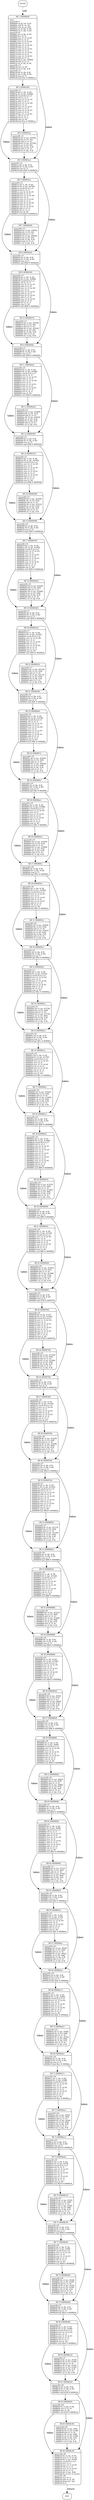 digraph main{
node [shape=Mrecord, labeljust=l, fontsize=10];
	"0" [label="ENTRY"]
	"0" -> "1" [label="call", style=dashed, weight=2];
	"1" [label="{BB 1 (000080d8) | main:\lsparse28.c:7\l000080d8    str fp, [sp, #-4]!\l000080dc    add fp, sp, #0\l000080e0    sub sp, sp, #20\l000080e4    str r0, [fp, #-16]\l000080e8    str r1, [fp, #-20]\lsparse28.c:9\l000080ec    ldr r2, [fp, #-16]\l000080f0    mov r3, r2\l000080f4    mov r3, r3, lsl #6\l000080f8    add r3, r3, r2\l000080fc    mov r3, r3, lsl #6\l00008100    add r3, r3, r2\l00008104    mov r3, r3, lsl #2\l00008108    add r3, r3, r2\l0000810c    mov r3, r3, lsl #2\l00008110    add r3, r3, r2\l00008114    mov r2, r3, lsl #2\l00008118    add r3, r3, r2\l0000811c    mov r2, r3, lsl #2\l00008120    add r2, r3, r2\l00008124    ldr r3, [pc, #2864]\l00008128    add r3, r2, r3\l0000812c    str r3, [fp, #-16]\lsparse28.c:10\l00008130    mov r3, #0\l00008134    str r3, [fp, #-8]\lsparse28.c:11\l00008138    ldr r2, [fp, #-8]\l0000813c    ldr r3, [fp, #-20]\l00008140    cmp r2, r3\l00008144    bge 81ac    # 000081ac\l }"]
	"1" -> "2" [weight=4];
	"1" -> "3" [label="taken", weight=3];
	"2" [label="{BB 2 (00008148) | sparse28.c:11\l00008148    ldr r1, [fp, #-16]\l0000814c    ldr r3, [pc, #2828]\l00008150    umull r0,r3,r1,r3\l00008154    rsb r2, r3, r1\l00008158    mov r2, r2, lsr #1\l0000815c    add r3, r3, r2\l00008160    mov r2, r3, lsr #6\l00008164    mov r3, r2\l00008168    mov r3, r3, lsl #1\l0000816c    add r3, r3, r2\l00008170    mov r0, r3, lsl #3\l00008174    add r3, r3, r0\l00008178    mov r3, r3, lsl #2\l0000817c    rsb r3, r2, r3\l00008180    rsb r2, r3, r1\l00008184    cmp r2, #0\l00008188    bne 81ac    # 000081ac\l }"]
	"2" -> "4" [weight=4];
	"2" -> "3" [label="taken", weight=3];
	"3" [label="{BB 3 (000081ac) | sparse28.c:12\l000081ac    ldr r2, [fp, #-8]\l000081b0    ldr r3, [fp, #-20]\l000081b4    cmp r2, r3\l000081b8    bge 8220    # 00008220\l }"]
	"3" -> "5" [weight=4];
	"3" -> "6" [label="taken", weight=3];
	"4" [label="{BB 4 (0000818c) | sparse28.c:11\l0000818c    ldr r3, [pc, #2768]\l00008190    ldr r3, [r3, #0]\l00008194    add r2, r3, #1\l00008198    ldr r3, [pc, #2756]\l0000819c    str r2, [r3, #0]\l000081a0    ldr r3, [fp, #-8]\l000081a4    add r3, r3, #1\l000081a8    str r3, [fp, #-8]\l }"]
	"4" -> "3" [weight=4];
	"5" [label="{BB 5 (000081bc) | sparse28.c:12\l000081bc    ldr r1, [fp, #-16]\l000081c0    ldr r3, [pc, #2720]\l000081c4    umull r2,r3,r1,r3\l000081c8    rsb r2, r3, r1\l000081cc    mov r2, r2, lsr #1\l000081d0    add r3, r3, r2\l000081d4    mov r2, r3, lsr #6\l000081d8    mov r3, r2\l000081dc    mov r3, r3, lsl #1\l000081e0    add r3, r3, r2\l000081e4    mov r0, r3, lsl #4\l000081e8    add r3, r3, r0\l000081ec    mov r3, r3, lsl #1\l000081f0    add r3, r3, r2\l000081f4    rsb r2, r3, r1\l000081f8    cmp r2, #0\l000081fc    bne 8220    # 00008220\l }"]
	"5" -> "7" [weight=4];
	"5" -> "6" [label="taken", weight=3];
	"6" [label="{BB 6 (00008220) | sparse28.c:13\l00008220    ldr r2, [fp, #-8]\l00008224    ldr r3, [fp, #-20]\l00008228    cmp r2, r3\l0000822c    bge 8294    # 00008294\l }"]
	"6" -> "8" [weight=4];
	"6" -> "9" [label="taken", weight=3];
	"7" [label="{BB 7 (00008200) | sparse28.c:12\l00008200    ldr r3, [pc, #2652]\l00008204    ldr r3, [r3, #4]\l00008208    add r2, r3, #1\l0000820c    ldr r3, [pc, #2640]\l00008210    str r2, [r3, #4]\l00008214    ldr r3, [fp, #-8]\l00008218    add r3, r3, #1\l0000821c    str r3, [fp, #-8]\l }"]
	"7" -> "6" [weight=4];
	"8" [label="{BB 8 (00008230) | sparse28.c:13\l00008230    ldr r1, [fp, #-16]\l00008234    ldr r3, [pc, #2608]\l00008238    umull r0,r3,r1,r3\l0000823c    rsb r2, r3, r1\l00008240    mov r2, r2, lsr #1\l00008244    add r3, r3, r2\l00008248    mov r2, r3, lsr #6\l0000824c    mov r3, r2\l00008250    mov r3, r3, lsl #2\l00008254    add r3, r3, r2\l00008258    mov r0, r3, lsl #2\l0000825c    add r3, r3, r0\l00008260    mov r3, r3, lsl #2\l00008264    add r3, r3, r2\l00008268    rsb r2, r3, r1\l0000826c    cmp r2, #0\l00008270    bne 8294    # 00008294\l }"]
	"8" -> "10" [weight=4];
	"8" -> "9" [label="taken", weight=3];
	"9" [label="{BB 9 (00008294) | sparse28.c:14\l00008294    ldr r2, [fp, #-8]\l00008298    ldr r3, [fp, #-20]\l0000829c    cmp r2, r3\l000082a0    bge 8300    # 00008300\l }"]
	"9" -> "11" [weight=4];
	"9" -> "12" [label="taken", weight=3];
	"10" [label="{BB 10 (00008274) | sparse28.c:13\l00008274    ldr r3, [pc, #2536]\l00008278    ldr r3, [r3, #8]\l0000827c    add r2, r3, #1\l00008280    ldr r3, [pc, #2524]\l00008284    str r2, [r3, #8]\l00008288    ldr r3, [fp, #-8]\l0000828c    add r3, r3, #1\l00008290    str r3, [fp, #-8]\l }"]
	"10" -> "9" [weight=4];
	"11" [label="{BB 11 (000082a4) | sparse28.c:14\l000082a4    ldr r1, [fp, #-16]\l000082a8    ldr r3, [pc, #2496]\l000082ac    umull r2,r3,r1,r3\l000082b0    rsb r2, r3, r1\l000082b4    mov r2, r2, lsr #1\l000082b8    add r3, r3, r2\l000082bc    mov r2, r3, lsr #6\l000082c0    mov r3, r2\l000082c4    mov r3, r3, lsl #1\l000082c8    add r3, r3, r2\l000082cc    mov r3, r3, lsl #5\l000082d0    add r3, r3, r2\l000082d4    rsb r2, r3, r1\l000082d8    cmp r2, #0\l000082dc    bne 8300    # 00008300\l }"]
	"11" -> "13" [weight=4];
	"11" -> "12" [label="taken", weight=3];
	"12" [label="{BB 12 (00008300) | sparse28.c:15\l00008300    ldr r2, [fp, #-8]\l00008304    ldr r3, [fp, #-20]\l00008308    cmp r2, r3\l0000830c    bge 8368    # 00008368\l }"]
	"12" -> "14" [weight=4];
	"12" -> "15" [label="taken", weight=3];
	"13" [label="{BB 13 (000082e0) | sparse28.c:14\l000082e0    ldr r3, [pc, #2428]\l000082e4    ldr r3, [r3, #12]\l000082e8    add r2, r3, #1\l000082ec    ldr r3, [pc, #2416]\l000082f0    str r2, [r3, #12]\l000082f4    ldr r3, [fp, #-8]\l000082f8    add r3, r3, #1\l000082fc    str r3, [fp, #-8]\l }"]
	"13" -> "12" [weight=4];
	"14" [label="{BB 14 (00008310) | sparse28.c:15\l00008310    ldr r1, [fp, #-16]\l00008314    ldr r3, [pc, #2392]\l00008318    umull r0,r3,r1,r3\l0000831c    mov r2, r3, lsr #6\l00008320    mov r3, r2\l00008324    mov r3, r3, lsl #2\l00008328    add r3, r3, r2\l0000832c    mov r3, r3, lsl #1\l00008330    add r3, r3, r2\l00008334    mov r3, r3, lsl #3\l00008338    add r3, r3, r2\l0000833c    rsb r2, r3, r1\l00008340    cmp r2, #0\l00008344    bne 8368    # 00008368\l }"]
	"14" -> "16" [weight=4];
	"14" -> "15" [label="taken", weight=3];
	"15" [label="{BB 15 (00008368) | sparse28.c:16\l00008368    ldr r2, [fp, #-8]\l0000836c    ldr r3, [fp, #-20]\l00008370    cmp r2, r3\l00008374    bge 83d0    # 000083d0\l }"]
	"15" -> "17" [weight=4];
	"15" -> "18" [label="taken", weight=3];
	"16" [label="{BB 16 (00008348) | sparse28.c:15\l00008348    ldr r3, [pc, #2324]\l0000834c    ldr r3, [r3, #16]\l00008350    add r2, r3, #1\l00008354    ldr r3, [pc, #2312]\l00008358    str r2, [r3, #16]\l0000835c    ldr r3, [fp, #-8]\l00008360    add r3, r3, #1\l00008364    str r3, [fp, #-8]\l }"]
	"16" -> "15" [weight=4];
	"17" [label="{BB 17 (00008378) | sparse28.c:16\l00008378    ldr r1, [fp, #-16]\l0000837c    ldr r3, [pc, #2292]\l00008380    umull r2,r3,r1,r3\l00008384    mov r2, r3, lsr #4\l00008388    mov r3, r2\l0000838c    mov r3, r3, lsl #2\l00008390    add r3, r3, r2\l00008394    mov r3, r3, lsl #3\l00008398    add r3, r3, r2\l0000839c    mov r3, r3, lsl #1\l000083a0    add r3, r3, r2\l000083a4    rsb r2, r3, r1\l000083a8    cmp r2, #0\l000083ac    bne 83d0    # 000083d0\l }"]
	"17" -> "19" [weight=4];
	"17" -> "18" [label="taken", weight=3];
	"18" [label="{BB 18 (000083d0) | sparse28.c:17\l000083d0    ldr r2, [fp, #-8]\l000083d4    ldr r3, [fp, #-20]\l000083d8    cmp r2, r3\l000083dc    bge 8430    # 00008430\l }"]
	"18" -> "20" [weight=4];
	"18" -> "21" [label="taken", weight=3];
	"19" [label="{BB 19 (000083b0) | sparse28.c:16\l000083b0    ldr r3, [pc, #2220]\l000083b4    ldr r3, [r3, #20]\l000083b8    add r2, r3, #1\l000083bc    ldr r3, [pc, #2208]\l000083c0    str r2, [r3, #20]\l000083c4    ldr r3, [fp, #-8]\l000083c8    add r3, r3, #1\l000083cc    str r3, [fp, #-8]\l }"]
	"19" -> "18" [weight=4];
	"20" [label="{BB 20 (000083e0) | sparse28.c:17\l000083e0    ldr r1, [fp, #-16]\l000083e4    ldr r3, [pc, #2192]\l000083e8    umull r0,r3,r1,r3\l000083ec    mov r2, r3, lsr #6\l000083f0    mov r3, r2\l000083f4    mov r3, r3, lsl #2\l000083f8    add r3, r3, r2\l000083fc    mov r3, r3, lsl #4\l00008400    rsb r3, r2, r3\l00008404    rsb r2, r3, r1\l00008408    cmp r2, #0\l0000840c    bne 8430    # 00008430\l }"]
	"20" -> "22" [weight=4];
	"20" -> "21" [label="taken", weight=3];
	"21" [label="{BB 21 (00008430) | sparse28.c:18\l00008430    ldr r2, [fp, #-8]\l00008434    ldr r3, [fp, #-20]\l00008438    cmp r2, r3\l0000843c    bge 849c    # 0000849c\l }"]
	"21" -> "23" [weight=4];
	"21" -> "24" [label="taken", weight=3];
	"22" [label="{BB 22 (00008410) | sparse28.c:17\l00008410    ldr r3, [pc, #2124]\l00008414    ldr r3, [r3, #24]\l00008418    add r2, r3, #1\l0000841c    ldr r3, [pc, #2112]\l00008420    str r2, [r3, #24]\l00008424    ldr r3, [fp, #-8]\l00008428    add r3, r3, #1\l0000842c    str r3, [fp, #-8]\l }"]
	"22" -> "21" [weight=4];
	"23" [label="{BB 23 (00008440) | sparse28.c:18\l00008440    ldr r1, [fp, #-16]\l00008444    ldr r3, [pc, #2100]\l00008448    umull r2,r3,r1,r3\l0000844c    rsb r2, r3, r1\l00008450    mov r2, r2, lsr #1\l00008454    add r3, r3, r2\l00008458    mov r2, r3, lsr #6\l0000845c    mov r3, r2\l00008460    mov r3, r3, lsl #3\l00008464    add r3, r3, r2\l00008468    mov r3, r3, lsl #3\l0000846c    add r3, r3, r2\l00008470    rsb r2, r3, r1\l00008474    cmp r2, #0\l00008478    bne 849c    # 0000849c\l }"]
	"23" -> "25" [weight=4];
	"23" -> "24" [label="taken", weight=3];
	"24" [label="{BB 24 (0000849c) | sparse28.c:19\l0000849c    ldr r2, [fp, #-8]\l000084a0    ldr r3, [fp, #-20]\l000084a4    cmp r2, r3\l000084a8    bge 84fc    # 000084fc\l }"]
	"24" -> "26" [weight=4];
	"24" -> "27" [label="taken", weight=3];
	"25" [label="{BB 25 (0000847c) | sparse28.c:18\l0000847c    ldr r3, [pc, #2016]\l00008480    ldr r3, [r3, #28]\l00008484    add r2, r3, #1\l00008488    ldr r3, [pc, #2004]\l0000848c    str r2, [r3, #28]\l00008490    ldr r3, [fp, #-8]\l00008494    add r3, r3, #1\l00008498    str r3, [fp, #-8]\l }"]
	"25" -> "24" [weight=4];
	"26" [label="{BB 26 (000084ac) | sparse28.c:19\l000084ac    ldr r1, [fp, #-16]\l000084b0    ldr r3, [pc, #1996]\l000084b4    umull r0,r3,r1,r3\l000084b8    mov r2, r3, lsr #6\l000084bc    mov r3, r2\l000084c0    mov r3, r3, lsl #3\l000084c4    add r3, r3, r2\l000084c8    mov r3, r3, lsl #3\l000084cc    rsb r3, r2, r3\l000084d0    rsb r2, r3, r1\l000084d4    cmp r2, #0\l000084d8    bne 84fc    # 000084fc\l }"]
	"26" -> "28" [weight=4];
	"26" -> "27" [label="taken", weight=3];
	"27" [label="{BB 27 (000084fc) | sparse28.c:20\l000084fc    ldr r2, [fp, #-8]\l00008500    ldr r3, [fp, #-20]\l00008504    cmp r2, r3\l00008508    bge 855c    # 0000855c\l }"]
	"27" -> "29" [weight=4];
	"27" -> "30" [label="taken", weight=3];
	"28" [label="{BB 28 (000084dc) | sparse28.c:19\l000084dc    ldr r3, [pc, #1920]\l000084e0    ldr r3, [r3, #32]\l000084e4    add r2, r3, #1\l000084e8    ldr r3, [pc, #1908]\l000084ec    str r2, [r3, #32]\l000084f0    ldr r3, [fp, #-8]\l000084f4    add r3, r3, #1\l000084f8    str r3, [fp, #-8]\l }"]
	"28" -> "27" [weight=4];
	"29" [label="{BB 29 (0000850c) | sparse28.c:20\l0000850c    ldr r1, [fp, #-16]\l00008510    ldr r3, [pc, #1904]\l00008514    umull r2,r3,r1,r3\l00008518    mov r2, r3, lsr #1\l0000851c    mov r3, r2\l00008520    mov r3, r3, lsl #5\l00008524    add r3, r3, r2\l00008528    mov r3, r3, lsl #1\l0000852c    add r3, r3, r2\l00008530    rsb r2, r3, r1\l00008534    cmp r2, #0\l00008538    bne 855c    # 0000855c\l }"]
	"29" -> "31" [weight=4];
	"29" -> "30" [label="taken", weight=3];
	"30" [label="{BB 30 (0000855c) | sparse28.c:21\l0000855c    ldr r2, [fp, #-8]\l00008560    ldr r3, [fp, #-20]\l00008564    cmp r2, r3\l00008568    bge 85bc    # 000085bc\l }"]
	"30" -> "32" [weight=4];
	"30" -> "33" [label="taken", weight=3];
	"31" [label="{BB 31 (0000853c) | sparse28.c:20\l0000853c    ldr r3, [pc, #1824]\l00008540    ldr r3, [r3, #36]\l00008544    add r2, r3, #1\l00008548    ldr r3, [pc, #1812]\l0000854c    str r2, [r3, #36]\l00008550    ldr r3, [fp, #-8]\l00008554    add r3, r3, #1\l00008558    str r3, [fp, #-8]\l }"]
	"31" -> "30" [weight=4];
	"32" [label="{BB 32 (0000856c) | sparse28.c:21\l0000856c    ldr r1, [fp, #-16]\l00008570    ldr r3, [pc, #1812]\l00008574    umull r0,r3,r1,r3\l00008578    mov r2, r3, lsr #4\l0000857c    mov r3, r2\l00008580    mov r3, r3, lsl #4\l00008584    rsb r3, r2, r3\l00008588    mov r3, r3, lsl #2\l0000858c    add r3, r3, r2\l00008590    rsb r2, r3, r1\l00008594    cmp r2, #0\l00008598    bne 85bc    # 000085bc\l }"]
	"32" -> "34" [weight=4];
	"32" -> "33" [label="taken", weight=3];
	"33" [label="{BB 33 (000085bc) | sparse28.c:22\l000085bc    ldr r2, [fp, #-8]\l000085c0    ldr r3, [fp, #-20]\l000085c4    cmp r2, r3\l000085c8    bge 861c    # 0000861c\l }"]
	"33" -> "35" [weight=4];
	"33" -> "36" [label="taken", weight=3];
	"34" [label="{BB 34 (0000859c) | sparse28.c:21\l0000859c    ldr r3, [pc, #1728]\l000085a0    ldr r3, [r3, #40]\l000085a4    add r2, r3, #1\l000085a8    ldr r3, [pc, #1716]\l000085ac    str r2, [r3, #40]\l000085b0    ldr r3, [fp, #-8]\l000085b4    add r3, r3, #1\l000085b8    str r3, [fp, #-8]\l }"]
	"34" -> "33" [weight=4];
	"35" [label="{BB 35 (000085cc) | sparse28.c:22\l000085cc    ldr r1, [fp, #-16]\l000085d0    ldr r3, [pc, #1720]\l000085d4    umull r2,r3,r1,r3\l000085d8    mov r2, r3, lsr #3\l000085dc    mov r3, r2\l000085e0    mov r3, r3, lsl #4\l000085e4    rsb r3, r2, r3\l000085e8    mov r3, r3, lsl #2\l000085ec    rsb r3, r2, r3\l000085f0    rsb r2, r3, r1\l000085f4    cmp r2, #0\l000085f8    bne 861c    # 0000861c\l }"]
	"35" -> "37" [weight=4];
	"35" -> "36" [label="taken", weight=3];
	"36" [label="{BB 36 (0000861c) | sparse28.c:23\l0000861c    ldr r2, [fp, #-8]\l00008620    ldr r3, [fp, #-20]\l00008624    cmp r2, r3\l00008628    bge 8690    # 00008690\l }"]
	"36" -> "38" [weight=4];
	"36" -> "39" [label="taken", weight=3];
	"37" [label="{BB 37 (000085fc) | sparse28.c:22\l000085fc    ldr r3, [pc, #1632]\l00008600    ldr r3, [r3, #44]\l00008604    add r2, r3, #1\l00008608    ldr r3, [pc, #1620]\l0000860c    str r2, [r3, #44]\l00008610    ldr r3, [fp, #-8]\l00008614    add r3, r3, #1\l00008618    str r3, [fp, #-8]\l }"]
	"37" -> "36" [weight=4];
	"38" [label="{BB 38 (0000862c) | sparse28.c:23\l0000862c    ldr r1, [fp, #-16]\l00008630    ldr r3, [pc, #1628]\l00008634    umull r0,r3,r1,r3\l00008638    rsb r2, r3, r1\l0000863c    mov r2, r2, lsr #1\l00008640    add r3, r3, r2\l00008644    mov r2, r3, lsr #5\l00008648    mov r3, r2\l0000864c    mov r3, r3, lsl #1\l00008650    add r3, r3, r2\l00008654    mov r3, r3, lsl #2\l00008658    add r3, r3, r2\l0000865c    mov r3, r3, lsl #2\l00008660    add r3, r3, r2\l00008664    rsb r2, r3, r1\l00008668    cmp r2, #0\l0000866c    bne 8690    # 00008690\l }"]
	"38" -> "40" [weight=4];
	"38" -> "39" [label="taken", weight=3];
	"39" [label="{BB 39 (00008690) | sparse28.c:24\l00008690    ldr r2, [fp, #-8]\l00008694    ldr r3, [fp, #-20]\l00008698    cmp r2, r3\l0000869c    bge 86f0    # 000086f0\l }"]
	"39" -> "41" [weight=4];
	"39" -> "42" [label="taken", weight=3];
	"40" [label="{BB 40 (00008670) | sparse28.c:23\l00008670    ldr r3, [pc, #1516]\l00008674    ldr r3, [r3, #48]\l00008678    add r2, r3, #1\l0000867c    ldr r3, [pc, #1504]\l00008680    str r2, [r3, #48]\l00008684    ldr r3, [fp, #-8]\l00008688    add r3, r3, #1\l0000868c    str r3, [fp, #-8]\l }"]
	"40" -> "39" [weight=4];
	"41" [label="{BB 41 (000086a0) | sparse28.c:24\l000086a0    ldr r1, [fp, #-16]\l000086a4    ldr r3, [pc, #1516]\l000086a8    umull r2,r3,r1,r3\l000086ac    mov r2, r3, lsr #5\l000086b0    mov r3, r2\l000086b4    mov r3, r3, lsl #1\l000086b8    add r3, r3, r2\l000086bc    mov r3, r3, lsl #4\l000086c0    rsb r3, r2, r3\l000086c4    rsb r2, r3, r1\l000086c8    cmp r2, #0\l000086cc    bne 86f0    # 000086f0\l }"]
	"41" -> "43" [weight=4];
	"41" -> "42" [label="taken", weight=3];
	"42" [label="{BB 42 (000086f0) | sparse28.c:25\l000086f0    ldr r2, [fp, #-8]\l000086f4    ldr r3, [fp, #-20]\l000086f8    cmp r2, r3\l000086fc    bge 8758    # 00008758\l }"]
	"42" -> "44" [weight=4];
	"42" -> "45" [label="taken", weight=3];
	"43" [label="{BB 43 (000086d0) | sparse28.c:24\l000086d0    ldr r3, [pc, #1420]\l000086d4    ldr r3, [r3, #52]\l000086d8    add r2, r3, #1\l000086dc    ldr r3, [pc, #1408]\l000086e0    str r2, [r3, #52]\l000086e4    ldr r3, [fp, #-8]\l000086e8    add r3, r3, #1\l000086ec    str r3, [fp, #-8]\l }"]
	"43" -> "42" [weight=4];
	"44" [label="{BB 44 (00008700) | sparse28.c:25\l00008700    ldr r0, [fp, #-16]\l00008704    ldr r3, [pc, #1424]\l00008708    umull r2,r3,r0,r3\l0000870c    mov r1, r3, lsr #3\l00008710    mov r2, r1\l00008714    mov r2, r2, lsl #1\l00008718    add r2, r2, r1\l0000871c    mov r3, r2, lsl #3\l00008720    rsb r3, r2, r3\l00008724    mov r3, r3, lsl #1\l00008728    add r3, r3, r1\l0000872c    rsb r1, r3, r0\l00008730    cmp r1, #0\l00008734    bne 8758    # 00008758\l }"]
	"44" -> "46" [weight=4];
	"44" -> "45" [label="taken", weight=3];
	"45" [label="{BB 45 (00008758) | sparse28.c:26\l00008758    ldr r2, [fp, #-8]\l0000875c    ldr r3, [fp, #-20]\l00008760    cmp r2, r3\l00008764    bge 87b8    # 000087b8\l }"]
	"45" -> "47" [weight=4];
	"45" -> "48" [label="taken", weight=3];
	"46" [label="{BB 46 (00008738) | sparse28.c:25\l00008738    ldr r3, [pc, #1316]\l0000873c    ldr r3, [r3, #56]\l00008740    add r2, r3, #1\l00008744    ldr r3, [pc, #1304]\l00008748    str r2, [r3, #56]\l0000874c    ldr r3, [fp, #-8]\l00008750    add r3, r3, #1\l00008754    str r3, [fp, #-8]\l }"]
	"46" -> "45" [weight=4];
	"47" [label="{BB 47 (00008768) | sparse28.c:26\l00008768    ldr r1, [fp, #-16]\l0000876c    ldr r3, [pc, #1324]\l00008770    umull r0,r3,r1,r3\l00008774    mov r2, r3, lsr #5\l00008778    mov r3, r2\l0000877c    mov r3, r3, lsl #2\l00008780    add r3, r3, r2\l00008784    mov r3, r3, lsl #3\l00008788    add r3, r3, r2\l0000878c    rsb r2, r3, r1\l00008790    cmp r2, #0\l00008794    bne 87b8    # 000087b8\l }"]
	"47" -> "49" [weight=4];
	"47" -> "48" [label="taken", weight=3];
	"48" [label="{BB 48 (000087b8) | sparse28.c:27\l000087b8    ldr r2, [fp, #-8]\l000087bc    ldr r3, [fp, #-20]\l000087c0    cmp r2, r3\l000087c4    bge 8824    # 00008824\l }"]
	"48" -> "50" [weight=4];
	"48" -> "51" [label="taken", weight=3];
	"49" [label="{BB 49 (00008798) | sparse28.c:26\l00008798    ldr r3, [pc, #1220]\l0000879c    ldr r3, [r3, #60]\l000087a0    add r2, r3, #1\l000087a4    ldr r3, [pc, #1208]\l000087a8    str r2, [r3, #60]\l000087ac    ldr r3, [fp, #-8]\l000087b0    add r3, r3, #1\l000087b4    str r3, [fp, #-8]\l }"]
	"49" -> "48" [weight=4];
	"50" [label="{BB 50 (000087c8) | sparse28.c:27\l000087c8    ldr r1, [fp, #-16]\l000087cc    ldr r3, [pc, #1232]\l000087d0    umull r2,r3,r1,r3\l000087d4    rsb r2, r3, r1\l000087d8    mov r2, r2, lsr #1\l000087dc    add r3, r3, r2\l000087e0    mov r2, r3, lsr #5\l000087e4    mov r3, r2\l000087e8    mov r3, r3, lsl #3\l000087ec    add r3, r3, r2\l000087f0    mov r3, r3, lsl #2\l000087f4    add r3, r3, r2\l000087f8    rsb r2, r3, r1\l000087fc    cmp r2, #0\l00008800    bne 8824    # 00008824\l }"]
	"50" -> "52" [weight=4];
	"50" -> "51" [label="taken", weight=3];
	"51" [label="{BB 51 (00008824) | sparse28.c:28\l00008824    ldr r2, [fp, #-8]\l00008828    ldr r3, [fp, #-20]\l0000882c    cmp r2, r3\l00008830    bge 8888    # 00008888\l }"]
	"51" -> "53" [weight=4];
	"51" -> "54" [label="taken", weight=3];
	"52" [label="{BB 52 (00008804) | sparse28.c:27\l00008804    ldr r3, [pc, #1112]\l00008808    ldr r3, [r3, #64]\l0000880c    add r2, r3, #1\l00008810    ldr r3, [pc, #1100]\l00008814    str r2, [r3, #64]\l00008818    ldr r3, [fp, #-8]\l0000881c    add r3, r3, #1\l00008820    str r3, [fp, #-8]\l }"]
	"52" -> "51" [weight=4];
	"53" [label="{BB 53 (00008834) | sparse28.c:28\l00008834    ldr r1, [fp, #-16]\l00008838    ldr r3, [pc, #1128]\l0000883c    umull r0,r3,r1,r3\l00008840    rsb r2, r3, r1\l00008844    mov r2, r2, lsr #1\l00008848    add r3, r3, r2\l0000884c    mov r2, r3, lsr #4\l00008850    mov r3, r2\l00008854    mov r3, r3, lsl #5\l00008858    rsb r3, r2, r3\l0000885c    rsb r2, r3, r1\l00008860    cmp r2, #0\l00008864    bne 8888    # 00008888\l }"]
	"53" -> "55" [weight=4];
	"53" -> "54" [label="taken", weight=3];
	"54" [label="{BB 54 (00008888) | sparse28.c:29\l00008888    ldr r2, [fp, #-8]\l0000888c    ldr r3, [fp, #-20]\l00008890    cmp r2, r3\l00008894    bge 88e8    # 000088e8\l }"]
	"54" -> "56" [weight=4];
	"54" -> "57" [label="taken", weight=3];
	"55" [label="{BB 55 (00008868) | sparse28.c:28\l00008868    ldr r3, [pc, #1012]\l0000886c    ldr r3, [r3, #68]\l00008870    add r2, r3, #1\l00008874    ldr r3, [pc, #1000]\l00008878    str r2, [r3, #68]\l0000887c    ldr r3, [fp, #-8]\l00008880    add r3, r3, #1\l00008884    str r3, [fp, #-8]\l }"]
	"55" -> "54" [weight=4];
	"56" [label="{BB 56 (00008898) | sparse28.c:29\l00008898    ldr r1, [fp, #-16]\l0000889c    ldr r3, [pc, #1032]\l000088a0    umull r2,r3,r1,r3\l000088a4    mov r2, r3, lsr #4\l000088a8    mov r3, r2\l000088ac    mov r3, r3, lsl #3\l000088b0    rsb r3, r2, r3\l000088b4    mov r3, r3, lsl #2\l000088b8    add r3, r3, r2\l000088bc    rsb r2, r3, r1\l000088c0    cmp r2, #0\l000088c4    bne 88e8    # 000088e8\l }"]
	"56" -> "58" [weight=4];
	"56" -> "57" [label="taken", weight=3];
	"57" [label="{BB 57 (000088e8) | sparse28.c:30\l000088e8    ldr r2, [fp, #-8]\l000088ec    ldr r3, [fp, #-20]\l000088f0    cmp r2, r3\l000088f4    bge 8948    # 00008948\l }"]
	"57" -> "59" [weight=4];
	"57" -> "60" [label="taken", weight=3];
	"58" [label="{BB 58 (000088c8) | sparse28.c:29\l000088c8    ldr r3, [pc, #916]\l000088cc    ldr r3, [r3, #72]\l000088d0    add r2, r3, #1\l000088d4    ldr r3, [pc, #904]\l000088d8    str r2, [r3, #72]\l000088dc    ldr r3, [fp, #-8]\l000088e0    add r3, r3, #1\l000088e4    str r3, [fp, #-8]\l }"]
	"58" -> "57" [weight=4];
	"59" [label="{BB 59 (000088f8) | sparse28.c:30\l000088f8    ldr r1, [fp, #-16]\l000088fc    ldr r3, [pc, #940]\l00008900    umull r0,r3,r1,r3\l00008904    mov r2, r3, lsr #4\l00008908    mov r3, r2\l0000890c    mov r3, r3, lsl #1\l00008910    add r3, r3, r2\l00008914    mov r3, r3, lsl #3\l00008918    rsb r3, r2, r3\l0000891c    rsb r2, r3, r1\l00008920    cmp r2, #0\l00008924    bne 8948    # 00008948\l }"]
	"59" -> "61" [weight=4];
	"59" -> "60" [label="taken", weight=3];
	"60" [label="{BB 60 (00008948) | sparse28.c:31\l00008948    ldr r2, [fp, #-8]\l0000894c    ldr r3, [fp, #-20]\l00008950    cmp r2, r3\l00008954    bge 89b4    # 000089b4\l }"]
	"60" -> "62" [weight=4];
	"60" -> "63" [label="taken", weight=3];
	"61" [label="{BB 61 (00008928) | sparse28.c:30\l00008928    ldr r3, [pc, #820]\l0000892c    ldr r3, [r3, #76]\l00008930    add r2, r3, #1\l00008934    ldr r3, [pc, #808]\l00008938    str r2, [r3, #76]\l0000893c    ldr r3, [fp, #-8]\l00008940    add r3, r3, #1\l00008944    str r3, [fp, #-8]\l }"]
	"61" -> "60" [weight=4];
	"62" [label="{BB 62 (00008958) | sparse28.c:31\l00008958    ldr r1, [fp, #-16]\l0000895c    ldr r3, [pc, #848]\l00008960    umull r2,r3,r1,r3\l00008964    rsb r2, r3, r1\l00008968    mov r2, r2, lsr #1\l0000896c    add r3, r3, r2\l00008970    mov r2, r3, lsr #4\l00008974    mov r3, r2\l00008978    mov r3, r3, lsl #3\l0000897c    add r3, r3, r2\l00008980    mov r3, r3, lsl #1\l00008984    add r3, r3, r2\l00008988    rsb r2, r3, r1\l0000898c    cmp r2, #0\l00008990    bne 89b4    # 000089b4\l }"]
	"62" -> "64" [weight=4];
	"62" -> "63" [label="taken", weight=3];
	"63" [label="{BB 63 (000089b4) | sparse28.c:32\l000089b4    ldr r2, [fp, #-8]\l000089b8    ldr r3, [fp, #-20]\l000089bc    cmp r2, r3\l000089c0    bge 8a0c    # 00008a0c\l }"]
	"63" -> "65" [weight=4];
	"63" -> "66" [label="taken", weight=3];
	"64" [label="{BB 64 (00008994) | sparse28.c:31\l00008994    ldr r3, [pc, #712]\l00008998    ldr r3, [r3, #80]\l0000899c    add r2, r3, #1\l000089a0    ldr r3, [pc, #700]\l000089a4    str r2, [r3, #80]\l000089a8    ldr r3, [fp, #-8]\l000089ac    add r3, r3, #1\l000089b0    str r3, [fp, #-8]\l }"]
	"64" -> "63" [weight=4];
	"65" [label="{BB 65 (000089c4) | sparse28.c:32\l000089c4    ldr r1, [fp, #-16]\l000089c8    ldr r3, [pc, #744]\l000089cc    umull r0,r3,r1,r3\l000089d0    mov r2, r3, lsr #4\l000089d4    mov r3, r2\l000089d8    mov r3, r3, lsl #4\l000089dc    add r3, r3, r2\l000089e0    rsb r2, r3, r1\l000089e4    cmp r2, #0\l000089e8    bne 8a0c    # 00008a0c\l }"]
	"65" -> "67" [weight=4];
	"65" -> "66" [label="taken", weight=3];
	"66" [label="{BB 66 (00008a0c) | sparse28.c:33\l00008a0c    ldr r2, [fp, #-8]\l00008a10    ldr r3, [fp, #-20]\l00008a14    cmp r2, r3\l00008a18    bge 8a6c    # 00008a6c\l }"]
	"66" -> "68" [weight=4];
	"66" -> "69" [label="taken", weight=3];
	"67" [label="{BB 67 (000089ec) | sparse28.c:32\l000089ec    ldr r3, [pc, #624]\l000089f0    ldr r3, [r3, #84]\l000089f4    add r2, r3, #1\l000089f8    ldr r3, [pc, #612]\l000089fc    str r2, [r3, #84]\l00008a00    ldr r3, [fp, #-8]\l00008a04    add r3, r3, #1\l00008a08    str r3, [fp, #-8]\l }"]
	"67" -> "66" [weight=4];
	"68" [label="{BB 68 (00008a1c) | sparse28.c:33\l00008a1c    ldr r1, [fp, #-16]\l00008a20    ldr r3, [pc, #660]\l00008a24    umull r2,r3,r1,r3\l00008a28    mov r2, r3, lsr #2\l00008a2c    mov r3, r2\l00008a30    mov r3, r3, lsl #1\l00008a34    add r3, r3, r2\l00008a38    mov r3, r3, lsl #2\l00008a3c    add r3, r3, r2\l00008a40    rsb r2, r3, r1\l00008a44    cmp r2, #0\l00008a48    bne 8a6c    # 00008a6c\l }"]
	"68" -> "70" [weight=4];
	"68" -> "69" [label="taken", weight=3];
	"69" [label="{BB 69 (00008a6c) | sparse28.c:34\l00008a6c    ldr r2, [fp, #-8]\l00008a70    ldr r3, [fp, #-20]\l00008a74    cmp r2, r3\l00008a78    bge 8acc    # 00008acc\l }"]
	"69" -> "71" [weight=4];
	"69" -> "72" [label="taken", weight=3];
	"70" [label="{BB 70 (00008a4c) | sparse28.c:33\l00008a4c    ldr r3, [pc, #528]\l00008a50    ldr r3, [r3, #88]\l00008a54    add r2, r3, #1\l00008a58    ldr r3, [pc, #516]\l00008a5c    str r2, [r3, #88]\l00008a60    ldr r3, [fp, #-8]\l00008a64    add r3, r3, #1\l00008a68    str r3, [fp, #-8]\l }"]
	"70" -> "69" [weight=4];
	"71" [label="{BB 71 (00008a7c) | sparse28.c:34\l00008a7c    ldr r1, [fp, #-16]\l00008a80    ldr r3, [pc, #568]\l00008a84    umull r0,r3,r1,r3\l00008a88    mov r2, r3, lsr #3\l00008a8c    mov r3, r2\l00008a90    mov r3, r3, lsl #2\l00008a94    add r3, r3, r2\l00008a98    mov r3, r3, lsl #1\l00008a9c    add r3, r3, r2\l00008aa0    rsb r2, r3, r1\l00008aa4    cmp r2, #0\l00008aa8    bne 8acc    # 00008acc\l }"]
	"71" -> "73" [weight=4];
	"71" -> "72" [label="taken", weight=3];
	"72" [label="{BB 72 (00008acc) | sparse28.c:35\l00008acc    ldr r2, [fp, #-8]\l00008ad0    ldr r3, [fp, #-20]\l00008ad4    cmp r2, r3\l00008ad8    bge 8b30    # 00008b30\l }"]
	"72" -> "74" [weight=4];
	"72" -> "75" [label="taken", weight=3];
	"73" [label="{BB 73 (00008aac) | sparse28.c:34\l00008aac    ldr r3, [pc, #432]\l00008ab0    ldr r3, [r3, #92]\l00008ab4    add r2, r3, #1\l00008ab8    ldr r3, [pc, #420]\l00008abc    str r2, [r3, #92]\l00008ac0    ldr r3, [fp, #-8]\l00008ac4    add r3, r3, #1\l00008ac8    str r3, [fp, #-8]\l }"]
	"73" -> "72" [weight=4];
	"74" [label="{BB 74 (00008adc) | sparse28.c:35\l00008adc    ldr r1, [fp, #-16]\l00008ae0    ldr r3, [pc, #476]\l00008ae4    umull r2,r3,r1,r3\l00008ae8    rsb r2, r3, r1\l00008aec    mov r2, r2, lsr #1\l00008af0    add r3, r3, r2\l00008af4    mov r2, r3, lsr #2\l00008af8    mov r3, r2\l00008afc    mov r3, r3, lsl #3\l00008b00    rsb r3, r2, r3\l00008b04    rsb r2, r3, r1\l00008b08    cmp r2, #0\l00008b0c    bne 8b30    # 00008b30\l }"]
	"74" -> "76" [weight=4];
	"74" -> "75" [label="taken", weight=3];
	"75" [label="{BB 75 (00008b30) | sparse28.c:36\l00008b30    ldr r2, [fp, #-8]\l00008b34    ldr r3, [fp, #-20]\l00008b38    cmp r2, r3\l00008b3c    bge 8b88    # 00008b88\l }"]
	"75" -> "77" [weight=4];
	"75" -> "78" [label="taken", weight=3];
	"76" [label="{BB 76 (00008b10) | sparse28.c:35\l00008b10    ldr r3, [pc, #332]\l00008b14    ldr r3, [r3, #96]\l00008b18    add r2, r3, #1\l00008b1c    ldr r3, [pc, #320]\l00008b20    str r2, [r3, #96]\l00008b24    ldr r3, [fp, #-8]\l00008b28    add r3, r3, #1\l00008b2c    str r3, [fp, #-8]\l }"]
	"76" -> "75" [weight=4];
	"77" [label="{BB 77 (00008b40) | sparse28.c:36\l00008b40    ldr r1, [fp, #-16]\l00008b44    ldr r3, [pc, #380]\l00008b48    umull r0,r3,r1,r3\l00008b4c    mov r2, r3, lsr #2\l00008b50    mov r3, r2\l00008b54    mov r3, r3, lsl #2\l00008b58    add r3, r3, r2\l00008b5c    rsb r2, r3, r1\l00008b60    cmp r2, #0\l00008b64    bne 8b88    # 00008b88\l }"]
	"77" -> "79" [weight=4];
	"77" -> "78" [label="taken", weight=3];
	"78" [label="{BB 78 (00008b88) | sparse28.c:37\l00008b88    ldr r2, [fp, #-8]\l00008b8c    ldr r3, [fp, #-20]\l00008b90    cmp r2, r3\l00008b94    bge 8be0    # 00008be0\l }"]
	"78" -> "80" [weight=4];
	"78" -> "81" [label="taken", weight=3];
	"79" [label="{BB 79 (00008b68) | sparse28.c:36\l00008b68    ldr r3, [pc, #244]\l00008b6c    ldr r3, [r3, #100]\l00008b70    add r2, r3, #1\l00008b74    ldr r3, [pc, #232]\l00008b78    str r2, [r3, #100]\l00008b7c    ldr r3, [fp, #-8]\l00008b80    add r3, r3, #1\l00008b84    str r3, [fp, #-8]\l }"]
	"79" -> "78" [weight=4];
	"80" [label="{BB 80 (00008b98) | sparse28.c:37\l00008b98    ldr r1, [fp, #-16]\l00008b9c    ldr r3, [pc, #296]\l00008ba0    umull r2,r3,r1,r3\l00008ba4    mov r2, r3, lsr #1\l00008ba8    mov r3, r2\l00008bac    mov r3, r3, lsl #1\l00008bb0    add r3, r3, r2\l00008bb4    rsb r2, r3, r1\l00008bb8    cmp r2, #0\l00008bbc    bne 8be0    # 00008be0\l }"]
	"80" -> "82" [weight=4];
	"80" -> "81" [label="taken", weight=3];
	"81" [label="{BB 81 (00008be0) | sparse28.c:38\l00008be0    ldr r2, [fp, #-8]\l00008be4    ldr r3, [fp, #-20]\l00008be8    cmp r2, r3\l00008bec    bge 8c20    # 00008c20\l }"]
	"81" -> "83" [weight=4];
	"81" -> "84" [label="taken", weight=3];
	"82" [label="{BB 82 (00008bc0) | sparse28.c:37\l00008bc0    ldr r3, [pc, #156]\l00008bc4    ldr r3, [r3, #104]\l00008bc8    add r2, r3, #1\l00008bcc    ldr r3, [pc, #144]\l00008bd0    str r2, [r3, #104]\l00008bd4    ldr r3, [fp, #-8]\l00008bd8    add r3, r3, #1\l00008bdc    str r3, [fp, #-8]\l }"]
	"82" -> "81" [weight=4];
	"83" [label="{BB 83 (00008bf0) | sparse28.c:38\l00008bf0    ldr r3, [fp, #-16]\l00008bf4    and r3, r3, #1\l00008bf8    cmp r3, #0\l00008bfc    bne 8c20    # 00008c20\l }"]
	"83" -> "85" [weight=4];
	"83" -> "84" [label="taken", weight=3];
	"84" [label="{BB 84 (00008c20) | sparse28.c:39\l00008c20    ldr r2, [fp, #-16]\l00008c24    mov r1, r2, lsr #2\l00008c28    ldr r3, [pc, #148]\l00008c2c    umull r0,r1,r3,r1\l00008c30    mov r3, r1\l00008c34    mov r3, r3, lsl #3\l00008c38    rsb r3, r1, r3\l00008c3c    mov r3, r3, lsl #2\l00008c40    rsb r2, r3, r2\l00008c44    ldr r3, [pc, #24]\l00008c48    ldr r3, [r3, r2, lsl #2]\lsparse28.c:40\l00008c4c    mov r0, r3\l00008c50    add sp, fp, #0\l00008c54    ldmia sp!, \{fp\}\l00008c58    bx lr\l }"]
	"84" -> "86" [label="return", style=dashed, weight=2];
	"85" [label="{BB 85 (00008c00) | sparse28.c:38\l00008c00    ldr r3, [pc, #92]\l00008c04    ldr r3, [r3, #108]\l00008c08    add r2, r3, #1\l00008c0c    ldr r3, [pc, #80]\l00008c10    str r2, [r3, #108]\l00008c14    ldr r3, [fp, #-8]\l00008c18    add r3, r3, #1\l00008c1c    str r3, [fp, #-8]\l }"]
	"85" -> "84" [weight=4];
	"86" [label="EXIT"]
}
